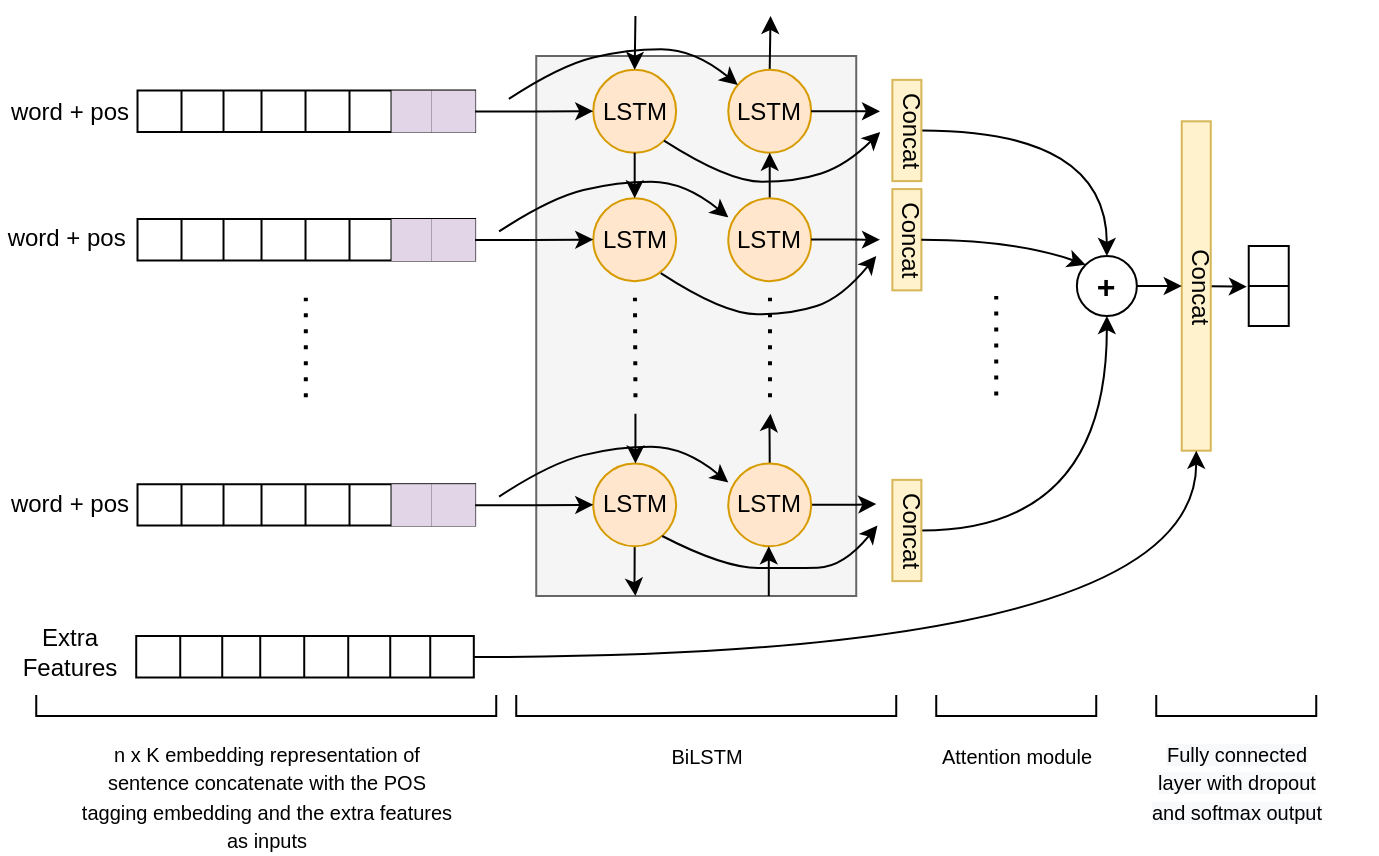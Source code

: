 <mxfile version="14.8.1"><diagram id="ooHYl7lOtaSpUmBgR6f1" name="Page-1"><mxGraphModel dx="2015" dy="622" grid="1" gridSize="10" guides="1" tooltips="1" connect="1" arrows="1" fold="1" page="1" pageScale="1" pageWidth="827" pageHeight="1169" math="0" shadow="0"><root><mxCell id="0"/><mxCell id="1" parent="0"/><mxCell id="yKYRY5D1yGS1s7XzMqjR-106" value="" style="rounded=0;whiteSpace=wrap;html=1;fillColor=#f5f5f5;strokeColor=#666666;fontColor=#333333;" parent="1" vertex="1"><mxGeometry x="-531.88" y="40" width="160" height="270" as="geometry"/></mxCell><mxCell id="yKYRY5D1yGS1s7XzMqjR-108" value="" style="group" parent="1" vertex="1" connectable="0"><mxGeometry x="-781.88" y="20" width="670" height="385" as="geometry"/></mxCell><mxCell id="yKYRY5D1yGS1s7XzMqjR-109" value="LSTM" style="ellipse;whiteSpace=wrap;html=1;aspect=fixed;fillColor=#ffe6cc;strokeColor=#d79b00;" parent="yKYRY5D1yGS1s7XzMqjR-108" vertex="1"><mxGeometry x="278.505" y="26.929" width="41.429" height="41.429" as="geometry"/></mxCell><mxCell id="yKYRY5D1yGS1s7XzMqjR-110" value="word&amp;nbsp;+ pos" style="text;html=1;strokeColor=none;fillColor=none;align=center;verticalAlign=middle;whiteSpace=wrap;rounded=0;" parent="yKYRY5D1yGS1s7XzMqjR-108" vertex="1"><mxGeometry x="-18.12" y="39.36" width="70" height="16.57" as="geometry"/></mxCell><mxCell id="yKYRY5D1yGS1s7XzMqjR-111" value="" style="shape=table;startSize=0;container=1;collapsible=0;childLayout=tableLayout;" parent="yKYRY5D1yGS1s7XzMqjR-108" vertex="1"><mxGeometry x="50.637" y="37.286" width="168.791" height="20.714" as="geometry"/></mxCell><mxCell id="yKYRY5D1yGS1s7XzMqjR-112" value="" style="shape=partialRectangle;collapsible=0;dropTarget=0;pointerEvents=0;fillColor=none;top=0;left=0;bottom=0;right=0;points=[[0,0.5],[1,0.5]];portConstraint=eastwest;" parent="yKYRY5D1yGS1s7XzMqjR-111" vertex="1"><mxGeometry width="168.791" height="21" as="geometry"/></mxCell><mxCell id="yKYRY5D1yGS1s7XzMqjR-113" value="" style="shape=partialRectangle;html=1;whiteSpace=wrap;connectable=0;overflow=hidden;fillColor=none;top=0;left=0;bottom=0;right=0;" parent="yKYRY5D1yGS1s7XzMqjR-112" vertex="1"><mxGeometry width="22" height="21" as="geometry"/></mxCell><mxCell id="yKYRY5D1yGS1s7XzMqjR-114" value="" style="shape=partialRectangle;html=1;whiteSpace=wrap;connectable=0;overflow=hidden;fillColor=none;top=0;left=0;bottom=0;right=0;" parent="yKYRY5D1yGS1s7XzMqjR-112" vertex="1"><mxGeometry x="22" width="21" height="21" as="geometry"/></mxCell><mxCell id="yKYRY5D1yGS1s7XzMqjR-115" value="" style="shape=partialRectangle;html=1;whiteSpace=wrap;connectable=0;overflow=hidden;fillColor=none;top=0;left=0;bottom=0;right=0;" parent="yKYRY5D1yGS1s7XzMqjR-112" vertex="1"><mxGeometry x="43" width="19" height="21" as="geometry"/></mxCell><mxCell id="yKYRY5D1yGS1s7XzMqjR-116" value="" style="shape=partialRectangle;html=1;whiteSpace=wrap;connectable=0;overflow=hidden;fillColor=none;top=0;left=0;bottom=0;right=0;" parent="yKYRY5D1yGS1s7XzMqjR-112" vertex="1"><mxGeometry x="62" width="22" height="21" as="geometry"/></mxCell><mxCell id="yKYRY5D1yGS1s7XzMqjR-117" value="" style="shape=partialRectangle;html=1;whiteSpace=wrap;connectable=0;overflow=hidden;fillColor=none;top=0;left=0;bottom=0;right=0;" parent="yKYRY5D1yGS1s7XzMqjR-112" vertex="1"><mxGeometry x="84" width="22" height="21" as="geometry"/></mxCell><mxCell id="yKYRY5D1yGS1s7XzMqjR-118" value="" style="shape=partialRectangle;html=1;whiteSpace=wrap;connectable=0;overflow=hidden;fillColor=none;top=0;left=0;bottom=0;right=0;" parent="yKYRY5D1yGS1s7XzMqjR-112" vertex="1"><mxGeometry x="106" width="21" height="21" as="geometry"/></mxCell><mxCell id="yKYRY5D1yGS1s7XzMqjR-119" value="" style="shape=partialRectangle;html=1;whiteSpace=wrap;connectable=0;overflow=hidden;fillColor=#e1d5e7;top=0;left=0;bottom=0;right=0;strokeColor=#9673a6;" parent="yKYRY5D1yGS1s7XzMqjR-112" vertex="1"><mxGeometry x="127" width="20" height="21" as="geometry"/></mxCell><mxCell id="yKYRY5D1yGS1s7XzMqjR-120" value="" style="shape=partialRectangle;html=1;whiteSpace=wrap;connectable=0;overflow=hidden;fillColor=#e1d5e7;top=0;left=0;bottom=0;right=0;strokeColor=#9673a6;" parent="yKYRY5D1yGS1s7XzMqjR-112" vertex="1"><mxGeometry x="147" width="22" height="21" as="geometry"/></mxCell><mxCell id="yKYRY5D1yGS1s7XzMqjR-121" style="edgeStyle=orthogonalEdgeStyle;rounded=0;orthogonalLoop=1;jettySize=auto;html=1;exitX=1;exitY=0.5;exitDx=0;exitDy=0;" parent="yKYRY5D1yGS1s7XzMqjR-108" source="yKYRY5D1yGS1s7XzMqjR-112" target="yKYRY5D1yGS1s7XzMqjR-109" edge="1"><mxGeometry relative="1" as="geometry"/></mxCell><mxCell id="yKYRY5D1yGS1s7XzMqjR-122" value="LSTM" style="ellipse;whiteSpace=wrap;html=1;aspect=fixed;fillColor=#ffe6cc;strokeColor=#d79b00;" parent="yKYRY5D1yGS1s7XzMqjR-108" vertex="1"><mxGeometry x="278.505" y="91.143" width="41.429" height="41.429" as="geometry"/></mxCell><mxCell id="yKYRY5D1yGS1s7XzMqjR-123" style="edgeStyle=orthogonalEdgeStyle;rounded=0;orthogonalLoop=1;jettySize=auto;html=1;exitX=0.5;exitY=1;exitDx=0;exitDy=0;entryX=0.5;entryY=0;entryDx=0;entryDy=0;" parent="yKYRY5D1yGS1s7XzMqjR-108" source="yKYRY5D1yGS1s7XzMqjR-109" target="yKYRY5D1yGS1s7XzMqjR-122" edge="1"><mxGeometry relative="1" as="geometry"/></mxCell><mxCell id="yKYRY5D1yGS1s7XzMqjR-124" value="" style="shape=table;startSize=0;container=1;collapsible=0;childLayout=tableLayout;" parent="yKYRY5D1yGS1s7XzMqjR-108" vertex="1"><mxGeometry x="50.637" y="101.5" width="168.791" height="20.714" as="geometry"/></mxCell><mxCell id="yKYRY5D1yGS1s7XzMqjR-125" value="" style="shape=partialRectangle;collapsible=0;dropTarget=0;pointerEvents=0;fillColor=none;top=0;left=0;bottom=0;right=0;points=[[0,0.5],[1,0.5]];portConstraint=eastwest;" parent="yKYRY5D1yGS1s7XzMqjR-124" vertex="1"><mxGeometry width="168.791" height="21" as="geometry"/></mxCell><mxCell id="yKYRY5D1yGS1s7XzMqjR-126" value="" style="shape=partialRectangle;html=1;whiteSpace=wrap;connectable=0;overflow=hidden;fillColor=none;top=0;left=0;bottom=0;right=0;" parent="yKYRY5D1yGS1s7XzMqjR-125" vertex="1"><mxGeometry width="22" height="21" as="geometry"/></mxCell><mxCell id="yKYRY5D1yGS1s7XzMqjR-127" value="" style="shape=partialRectangle;html=1;whiteSpace=wrap;connectable=0;overflow=hidden;fillColor=none;top=0;left=0;bottom=0;right=0;" parent="yKYRY5D1yGS1s7XzMqjR-125" vertex="1"><mxGeometry x="22" width="21" height="21" as="geometry"/></mxCell><mxCell id="yKYRY5D1yGS1s7XzMqjR-128" value="" style="shape=partialRectangle;html=1;whiteSpace=wrap;connectable=0;overflow=hidden;fillColor=none;top=0;left=0;bottom=0;right=0;" parent="yKYRY5D1yGS1s7XzMqjR-125" vertex="1"><mxGeometry x="43" width="19" height="21" as="geometry"/></mxCell><mxCell id="yKYRY5D1yGS1s7XzMqjR-129" value="" style="shape=partialRectangle;html=1;whiteSpace=wrap;connectable=0;overflow=hidden;fillColor=none;top=0;left=0;bottom=0;right=0;" parent="yKYRY5D1yGS1s7XzMqjR-125" vertex="1"><mxGeometry x="62" width="22" height="21" as="geometry"/></mxCell><mxCell id="yKYRY5D1yGS1s7XzMqjR-130" value="" style="shape=partialRectangle;html=1;whiteSpace=wrap;connectable=0;overflow=hidden;fillColor=none;top=0;left=0;bottom=0;right=0;" parent="yKYRY5D1yGS1s7XzMqjR-125" vertex="1"><mxGeometry x="84" width="22" height="21" as="geometry"/></mxCell><mxCell id="yKYRY5D1yGS1s7XzMqjR-131" value="" style="shape=partialRectangle;html=1;whiteSpace=wrap;connectable=0;overflow=hidden;fillColor=none;top=0;left=0;bottom=0;right=0;" parent="yKYRY5D1yGS1s7XzMqjR-125" vertex="1"><mxGeometry x="106" width="21" height="21" as="geometry"/></mxCell><mxCell id="yKYRY5D1yGS1s7XzMqjR-132" value="" style="shape=partialRectangle;html=1;whiteSpace=wrap;connectable=0;overflow=hidden;fillColor=#e1d5e7;top=0;left=0;bottom=0;right=0;" parent="yKYRY5D1yGS1s7XzMqjR-125" vertex="1"><mxGeometry x="127" width="20" height="21" as="geometry"/></mxCell><mxCell id="yKYRY5D1yGS1s7XzMqjR-133" value="" style="shape=partialRectangle;html=1;whiteSpace=wrap;connectable=0;overflow=hidden;fillColor=#e1d5e7;top=0;left=0;bottom=0;right=0;" parent="yKYRY5D1yGS1s7XzMqjR-125" vertex="1"><mxGeometry x="147" width="22" height="21" as="geometry"/></mxCell><mxCell id="yKYRY5D1yGS1s7XzMqjR-134" style="edgeStyle=orthogonalEdgeStyle;rounded=0;orthogonalLoop=1;jettySize=auto;html=1;exitX=1;exitY=0.5;exitDx=0;exitDy=0;" parent="yKYRY5D1yGS1s7XzMqjR-108" source="yKYRY5D1yGS1s7XzMqjR-125" target="yKYRY5D1yGS1s7XzMqjR-122" edge="1"><mxGeometry relative="1" as="geometry"/></mxCell><mxCell id="yKYRY5D1yGS1s7XzMqjR-135" style="edgeStyle=orthogonalEdgeStyle;curved=1;orthogonalLoop=1;jettySize=auto;html=1;exitX=0.5;exitY=0;exitDx=0;exitDy=0;" parent="yKYRY5D1yGS1s7XzMqjR-108" source="yKYRY5D1yGS1s7XzMqjR-136" edge="1"><mxGeometry relative="1" as="geometry"><mxPoint x="367.15" as="targetPoint"/></mxGeometry></mxCell><mxCell id="yKYRY5D1yGS1s7XzMqjR-136" value="LSTM" style="ellipse;whiteSpace=wrap;html=1;aspect=fixed;fillColor=#ffe6cc;strokeColor=#d79b00;" parent="yKYRY5D1yGS1s7XzMqjR-108" vertex="1"><mxGeometry x="346.022" y="26.929" width="41.429" height="41.429" as="geometry"/></mxCell><mxCell id="yKYRY5D1yGS1s7XzMqjR-137" style="edgeStyle=orthogonalEdgeStyle;curved=1;orthogonalLoop=1;jettySize=auto;html=1;exitX=0.5;exitY=0;exitDx=0;exitDy=0;entryX=0.5;entryY=1;entryDx=0;entryDy=0;" parent="yKYRY5D1yGS1s7XzMqjR-108" source="yKYRY5D1yGS1s7XzMqjR-138" target="yKYRY5D1yGS1s7XzMqjR-136" edge="1"><mxGeometry relative="1" as="geometry"/></mxCell><mxCell id="yKYRY5D1yGS1s7XzMqjR-138" value="LSTM" style="ellipse;whiteSpace=wrap;html=1;aspect=fixed;fillColor=#ffe6cc;strokeColor=#d79b00;" parent="yKYRY5D1yGS1s7XzMqjR-108" vertex="1"><mxGeometry x="346.022" y="91.143" width="41.429" height="41.429" as="geometry"/></mxCell><mxCell id="yKYRY5D1yGS1s7XzMqjR-139" value="" style="endArrow=classic;html=1;curved=1;" parent="yKYRY5D1yGS1s7XzMqjR-108" target="yKYRY5D1yGS1s7XzMqjR-136" edge="1"><mxGeometry width="50" height="50" relative="1" as="geometry"><mxPoint x="236.308" y="41.429" as="sourcePoint"/><mxPoint x="270.066" as="targetPoint"/><Array as="points"><mxPoint x="261.626" y="24.857"/><mxPoint x="295.385" y="16.571"/><mxPoint x="329.143" y="16.571"/></Array></mxGeometry></mxCell><mxCell id="yKYRY5D1yGS1s7XzMqjR-140" value="" style="endArrow=classic;html=1;exitX=1;exitY=1;exitDx=0;exitDy=0;curved=1;" parent="yKYRY5D1yGS1s7XzMqjR-108" source="yKYRY5D1yGS1s7XzMqjR-109" edge="1"><mxGeometry width="50" height="50" relative="1" as="geometry"><mxPoint x="464.176" y="132.571" as="sourcePoint"/><mxPoint x="421.978" y="58.0" as="targetPoint"/><Array as="points"><mxPoint x="346.022" y="82.857"/><mxPoint x="379.78" y="82.857"/><mxPoint x="405.099" y="74.571"/></Array></mxGeometry></mxCell><mxCell id="yKYRY5D1yGS1s7XzMqjR-141" value="word + pos&amp;nbsp;" style="text;html=1;strokeColor=none;fillColor=none;align=center;verticalAlign=middle;whiteSpace=wrap;rounded=0;" parent="yKYRY5D1yGS1s7XzMqjR-108" vertex="1"><mxGeometry x="-18.12" y="102.54" width="70" height="16.57" as="geometry"/></mxCell><mxCell id="yKYRY5D1yGS1s7XzMqjR-142" value="" style="endArrow=classic;html=1;entryX=0.5;entryY=0;entryDx=0;entryDy=0;" parent="yKYRY5D1yGS1s7XzMqjR-108" target="yKYRY5D1yGS1s7XzMqjR-109" edge="1"><mxGeometry width="50" height="50" relative="1" as="geometry"><mxPoint x="299.604" as="sourcePoint"/><mxPoint x="506.374" y="91.143" as="targetPoint"/></mxGeometry></mxCell><mxCell id="yKYRY5D1yGS1s7XzMqjR-143" value="" style="endArrow=none;dashed=1;html=1;dashPattern=1 3;strokeWidth=2;" parent="yKYRY5D1yGS1s7XzMqjR-108" edge="1"><mxGeometry width="50" height="50" relative="1" as="geometry"><mxPoint x="134.788" y="190.571" as="sourcePoint"/><mxPoint x="134.788" y="140.857" as="targetPoint"/></mxGeometry></mxCell><mxCell id="yKYRY5D1yGS1s7XzMqjR-144" value="" style="endArrow=none;dashed=1;html=1;dashPattern=1 3;strokeWidth=2;" parent="yKYRY5D1yGS1s7XzMqjR-108" edge="1"><mxGeometry width="50" height="50" relative="1" as="geometry"><mxPoint x="299.604" y="190.571" as="sourcePoint"/><mxPoint x="299.36" y="140.857" as="targetPoint"/></mxGeometry></mxCell><mxCell id="yKYRY5D1yGS1s7XzMqjR-145" value="" style="endArrow=none;dashed=1;html=1;dashPattern=1 3;strokeWidth=2;" parent="yKYRY5D1yGS1s7XzMqjR-108" edge="1"><mxGeometry width="50" height="50" relative="1" as="geometry"><mxPoint x="366.876" y="190.571" as="sourcePoint"/><mxPoint x="366.876" y="140.857" as="targetPoint"/></mxGeometry></mxCell><mxCell id="yKYRY5D1yGS1s7XzMqjR-146" value="" style="endArrow=classic;html=1;exitX=1;exitY=1;exitDx=0;exitDy=0;curved=1;" parent="yKYRY5D1yGS1s7XzMqjR-108" edge="1"><mxGeometry width="50" height="50" relative="1" as="geometry"><mxPoint x="312.262" y="128.576" as="sourcePoint"/><mxPoint x="420" y="120" as="targetPoint"/><Array as="points"><mxPoint x="343.76" y="149.143"/><mxPoint x="377.518" y="149.143"/><mxPoint x="402.837" y="140.857"/></Array></mxGeometry></mxCell><mxCell id="yKYRY5D1yGS1s7XzMqjR-147" value="" style="endArrow=classic;html=1;curved=1;" parent="yKYRY5D1yGS1s7XzMqjR-108" edge="1"><mxGeometry width="50" height="50" relative="1" as="geometry"><mxPoint x="231.421" y="107.714" as="sourcePoint"/><mxPoint x="346.026" y="100.668" as="targetPoint"/><Array as="points"><mxPoint x="256.74" y="91.143"/><mxPoint x="290.498" y="82.857"/><mxPoint x="324.256" y="82.857"/></Array></mxGeometry></mxCell><mxCell id="yKYRY5D1yGS1s7XzMqjR-148" style="edgeStyle=orthogonalEdgeStyle;curved=1;orthogonalLoop=1;jettySize=auto;html=1;" parent="yKYRY5D1yGS1s7XzMqjR-108" source="yKYRY5D1yGS1s7XzMqjR-149" edge="1"><mxGeometry relative="1" as="geometry"><mxPoint x="299.604" y="290" as="targetPoint"/></mxGeometry></mxCell><mxCell id="yKYRY5D1yGS1s7XzMqjR-149" value="LSTM" style="ellipse;whiteSpace=wrap;html=1;aspect=fixed;fillColor=#ffe6cc;strokeColor=#d79b00;" parent="yKYRY5D1yGS1s7XzMqjR-108" vertex="1"><mxGeometry x="278.505" y="223.714" width="41.429" height="41.429" as="geometry"/></mxCell><mxCell id="yKYRY5D1yGS1s7XzMqjR-150" value="" style="shape=table;startSize=0;container=1;collapsible=0;childLayout=tableLayout;" parent="yKYRY5D1yGS1s7XzMqjR-108" vertex="1"><mxGeometry x="50.637" y="234.071" width="168.791" height="20.714" as="geometry"/></mxCell><mxCell id="yKYRY5D1yGS1s7XzMqjR-151" value="" style="shape=partialRectangle;collapsible=0;dropTarget=0;pointerEvents=0;fillColor=none;top=0;left=0;bottom=0;right=0;points=[[0,0.5],[1,0.5]];portConstraint=eastwest;" parent="yKYRY5D1yGS1s7XzMqjR-150" vertex="1"><mxGeometry width="168.791" height="21" as="geometry"/></mxCell><mxCell id="yKYRY5D1yGS1s7XzMqjR-152" value="" style="shape=partialRectangle;html=1;whiteSpace=wrap;connectable=0;overflow=hidden;fillColor=none;top=0;left=0;bottom=0;right=0;" parent="yKYRY5D1yGS1s7XzMqjR-151" vertex="1"><mxGeometry width="22" height="21" as="geometry"/></mxCell><mxCell id="yKYRY5D1yGS1s7XzMqjR-153" value="" style="shape=partialRectangle;html=1;whiteSpace=wrap;connectable=0;overflow=hidden;fillColor=none;top=0;left=0;bottom=0;right=0;" parent="yKYRY5D1yGS1s7XzMqjR-151" vertex="1"><mxGeometry x="22" width="21" height="21" as="geometry"/></mxCell><mxCell id="yKYRY5D1yGS1s7XzMqjR-154" value="" style="shape=partialRectangle;html=1;whiteSpace=wrap;connectable=0;overflow=hidden;fillColor=none;top=0;left=0;bottom=0;right=0;" parent="yKYRY5D1yGS1s7XzMqjR-151" vertex="1"><mxGeometry x="43" width="19" height="21" as="geometry"/></mxCell><mxCell id="yKYRY5D1yGS1s7XzMqjR-155" value="" style="shape=partialRectangle;html=1;whiteSpace=wrap;connectable=0;overflow=hidden;fillColor=none;top=0;left=0;bottom=0;right=0;" parent="yKYRY5D1yGS1s7XzMqjR-151" vertex="1"><mxGeometry x="62" width="22" height="21" as="geometry"/></mxCell><mxCell id="yKYRY5D1yGS1s7XzMqjR-156" value="" style="shape=partialRectangle;html=1;whiteSpace=wrap;connectable=0;overflow=hidden;fillColor=none;top=0;left=0;bottom=0;right=0;" parent="yKYRY5D1yGS1s7XzMqjR-151" vertex="1"><mxGeometry x="84" width="22" height="21" as="geometry"/></mxCell><mxCell id="yKYRY5D1yGS1s7XzMqjR-157" value="" style="shape=partialRectangle;html=1;whiteSpace=wrap;connectable=0;overflow=hidden;fillColor=none;top=0;left=0;bottom=0;right=0;" parent="yKYRY5D1yGS1s7XzMqjR-151" vertex="1"><mxGeometry x="106" width="21" height="21" as="geometry"/></mxCell><mxCell id="yKYRY5D1yGS1s7XzMqjR-158" value="" style="shape=partialRectangle;html=1;whiteSpace=wrap;connectable=0;overflow=hidden;fillColor=#e1d5e7;top=0;left=0;bottom=0;right=0;strokeColor=#9673a6;" parent="yKYRY5D1yGS1s7XzMqjR-151" vertex="1"><mxGeometry x="127" width="20" height="21" as="geometry"/></mxCell><mxCell id="yKYRY5D1yGS1s7XzMqjR-159" value="" style="shape=partialRectangle;html=1;whiteSpace=wrap;connectable=0;overflow=hidden;fillColor=#e1d5e7;top=0;left=0;bottom=0;right=0;strokeColor=#9673a6;" parent="yKYRY5D1yGS1s7XzMqjR-151" vertex="1"><mxGeometry x="147" width="22" height="21" as="geometry"/></mxCell><mxCell id="yKYRY5D1yGS1s7XzMqjR-160" style="edgeStyle=orthogonalEdgeStyle;rounded=0;orthogonalLoop=1;jettySize=auto;html=1;exitX=1;exitY=0.5;exitDx=0;exitDy=0;" parent="yKYRY5D1yGS1s7XzMqjR-108" source="yKYRY5D1yGS1s7XzMqjR-151" target="yKYRY5D1yGS1s7XzMqjR-149" edge="1"><mxGeometry relative="1" as="geometry"/></mxCell><mxCell id="yKYRY5D1yGS1s7XzMqjR-161" style="edgeStyle=orthogonalEdgeStyle;curved=1;orthogonalLoop=1;jettySize=auto;html=1;" parent="yKYRY5D1yGS1s7XzMqjR-108" source="yKYRY5D1yGS1s7XzMqjR-163" edge="1"><mxGeometry relative="1" as="geometry"><mxPoint x="420" y="244" as="targetPoint"/></mxGeometry></mxCell><mxCell id="yKYRY5D1yGS1s7XzMqjR-162" style="edgeStyle=orthogonalEdgeStyle;curved=1;orthogonalLoop=1;jettySize=auto;html=1;" parent="yKYRY5D1yGS1s7XzMqjR-108" source="yKYRY5D1yGS1s7XzMqjR-163" edge="1"><mxGeometry relative="1" as="geometry"><mxPoint x="367.121" y="198.857" as="targetPoint"/></mxGeometry></mxCell><mxCell id="yKYRY5D1yGS1s7XzMqjR-163" value="LSTM" style="ellipse;whiteSpace=wrap;html=1;aspect=fixed;fillColor=#ffe6cc;strokeColor=#d79b00;" parent="yKYRY5D1yGS1s7XzMqjR-108" vertex="1"><mxGeometry x="346.022" y="223.714" width="41.429" height="41.429" as="geometry"/></mxCell><mxCell id="yKYRY5D1yGS1s7XzMqjR-164" value="word + pos" style="text;html=1;strokeColor=none;fillColor=none;align=center;verticalAlign=middle;whiteSpace=wrap;rounded=0;" parent="yKYRY5D1yGS1s7XzMqjR-108" vertex="1"><mxGeometry x="-18.12" y="236.14" width="70" height="16.57" as="geometry"/></mxCell><mxCell id="yKYRY5D1yGS1s7XzMqjR-165" value="" style="endArrow=classic;html=1;curved=1;" parent="yKYRY5D1yGS1s7XzMqjR-108" edge="1"><mxGeometry width="50" height="50" relative="1" as="geometry"><mxPoint x="231.421" y="240.286" as="sourcePoint"/><mxPoint x="346.026" y="233.239" as="targetPoint"/><Array as="points"><mxPoint x="256.74" y="223.714"/><mxPoint x="290.498" y="215.429"/><mxPoint x="324.256" y="215.429"/></Array></mxGeometry></mxCell><mxCell id="yKYRY5D1yGS1s7XzMqjR-166" value="" style="endArrow=classic;html=1;" parent="yKYRY5D1yGS1s7XzMqjR-108" edge="1"><mxGeometry width="50" height="50" relative="1" as="geometry"><mxPoint x="366.277" y="290" as="sourcePoint"/><mxPoint x="366.277" y="265.143" as="targetPoint"/></mxGeometry></mxCell><mxCell id="yKYRY5D1yGS1s7XzMqjR-167" style="edgeStyle=orthogonalEdgeStyle;rounded=0;orthogonalLoop=1;jettySize=auto;html=1;entryX=0.5;entryY=0;entryDx=0;entryDy=0;" parent="yKYRY5D1yGS1s7XzMqjR-108" edge="1"><mxGeometry relative="1" as="geometry"><mxPoint x="299.604" y="198.857" as="sourcePoint"/><mxPoint x="299.537" y="223.714" as="targetPoint"/><Array as="points"><mxPoint x="299.621" y="223.714"/><mxPoint x="299.621" y="223.714"/></Array></mxGeometry></mxCell><mxCell id="yKYRY5D1yGS1s7XzMqjR-168" value="Concat" style="rounded=0;whiteSpace=wrap;html=1;rotation=90;verticalAlign=bottom;fillColor=#fff2cc;strokeColor=#d6b656;" parent="yKYRY5D1yGS1s7XzMqjR-108" vertex="1"><mxGeometry x="410" y="104.61" width="50.63" height="14.5" as="geometry"/></mxCell><mxCell id="yKYRY5D1yGS1s7XzMqjR-169" value="" style="endArrow=classic;html=1;exitX=0.832;exitY=0.876;exitDx=0;exitDy=0;curved=1;exitPerimeter=0;" parent="yKYRY5D1yGS1s7XzMqjR-108" source="yKYRY5D1yGS1s7XzMqjR-149" edge="1"><mxGeometry width="50" height="50" relative="1" as="geometry"><mxPoint x="312.872" y="263.366" as="sourcePoint"/><mxPoint x="420.61" y="254.79" as="targetPoint"/><Array as="points"><mxPoint x="344" y="276"/><mxPoint x="378" y="276"/><mxPoint x="403.447" y="275.647"/></Array></mxGeometry></mxCell><mxCell id="yKYRY5D1yGS1s7XzMqjR-170" value="" style="endArrow=none;dashed=1;html=1;dashPattern=1 3;strokeWidth=2;" parent="yKYRY5D1yGS1s7XzMqjR-108" edge="1"><mxGeometry width="50" height="50" relative="1" as="geometry"><mxPoint x="479.996" y="189.711" as="sourcePoint"/><mxPoint x="479.996" y="139.997" as="targetPoint"/></mxGeometry></mxCell><mxCell id="yKYRY5D1yGS1s7XzMqjR-171" value="" style="shape=image;verticalLabelPosition=bottom;labelBackgroundColor=#ffffff;verticalAlign=top;aspect=fixed;imageAspect=0;image=http://latex2png.com/pngs/340d7309304216a47302734d234b5c12.png;" parent="yKYRY5D1yGS1s7XzMqjR-108" vertex="1"><mxGeometry x="483.5" y="46.7" width="13" height="9.23" as="geometry"/></mxCell><mxCell id="yKYRY5D1yGS1s7XzMqjR-172" value="" style="shape=image;verticalLabelPosition=bottom;labelBackgroundColor=#ffffff;verticalAlign=top;aspect=fixed;imageAspect=0;image=http://latex2png.com/pngs/a5b7c230762bac5a744c94be85c7fbfd.png;" parent="yKYRY5D1yGS1s7XzMqjR-108" vertex="1"><mxGeometry x="483.5" y="101.5" width="13" height="8.98" as="geometry"/></mxCell><mxCell id="yKYRY5D1yGS1s7XzMqjR-173" style="edgeStyle=none;curved=1;orthogonalLoop=1;jettySize=auto;html=1;entryX=-0.046;entryY=0.018;entryDx=0;entryDy=0;entryPerimeter=0;" parent="yKYRY5D1yGS1s7XzMqjR-108" source="yKYRY5D1yGS1s7XzMqjR-174" target="yKYRY5D1yGS1s7XzMqjR-198" edge="1"><mxGeometry relative="1" as="geometry"/></mxCell><mxCell id="yKYRY5D1yGS1s7XzMqjR-174" value="Concat" style="rounded=0;whiteSpace=wrap;html=1;rotation=90;verticalAlign=bottom;fillColor=#fff2cc;strokeColor=#d6b656;" parent="yKYRY5D1yGS1s7XzMqjR-108" vertex="1"><mxGeometry x="497.66" y="127.75" width="164.69" height="14.5" as="geometry"/></mxCell><mxCell id="yKYRY5D1yGS1s7XzMqjR-175" value="" style="shape=table;startSize=0;container=1;collapsible=0;childLayout=tableLayout;" parent="yKYRY5D1yGS1s7XzMqjR-108" vertex="1"><mxGeometry x="49.997" y="310.001" width="168.791" height="20.714" as="geometry"/></mxCell><mxCell id="yKYRY5D1yGS1s7XzMqjR-176" value="" style="shape=partialRectangle;collapsible=0;dropTarget=0;pointerEvents=0;fillColor=none;top=0;left=0;bottom=0;right=0;points=[[0,0.5],[1,0.5]];portConstraint=eastwest;" parent="yKYRY5D1yGS1s7XzMqjR-175" vertex="1"><mxGeometry width="168.791" height="21" as="geometry"/></mxCell><mxCell id="yKYRY5D1yGS1s7XzMqjR-177" value="" style="shape=partialRectangle;html=1;whiteSpace=wrap;connectable=0;overflow=hidden;fillColor=none;top=0;left=0;bottom=0;right=0;" parent="yKYRY5D1yGS1s7XzMqjR-176" vertex="1"><mxGeometry width="22" height="21" as="geometry"/></mxCell><mxCell id="yKYRY5D1yGS1s7XzMqjR-178" value="" style="shape=partialRectangle;html=1;whiteSpace=wrap;connectable=0;overflow=hidden;fillColor=none;top=0;left=0;bottom=0;right=0;" parent="yKYRY5D1yGS1s7XzMqjR-176" vertex="1"><mxGeometry x="22" width="21" height="21" as="geometry"/></mxCell><mxCell id="yKYRY5D1yGS1s7XzMqjR-179" value="" style="shape=partialRectangle;html=1;whiteSpace=wrap;connectable=0;overflow=hidden;fillColor=none;top=0;left=0;bottom=0;right=0;" parent="yKYRY5D1yGS1s7XzMqjR-176" vertex="1"><mxGeometry x="43" width="19" height="21" as="geometry"/></mxCell><mxCell id="yKYRY5D1yGS1s7XzMqjR-180" value="" style="shape=partialRectangle;html=1;whiteSpace=wrap;connectable=0;overflow=hidden;fillColor=none;top=0;left=0;bottom=0;right=0;" parent="yKYRY5D1yGS1s7XzMqjR-176" vertex="1"><mxGeometry x="62" width="22" height="21" as="geometry"/></mxCell><mxCell id="yKYRY5D1yGS1s7XzMqjR-181" value="" style="shape=partialRectangle;html=1;whiteSpace=wrap;connectable=0;overflow=hidden;fillColor=none;top=0;left=0;bottom=0;right=0;" parent="yKYRY5D1yGS1s7XzMqjR-176" vertex="1"><mxGeometry x="84" width="22" height="21" as="geometry"/></mxCell><mxCell id="yKYRY5D1yGS1s7XzMqjR-182" value="" style="shape=partialRectangle;html=1;whiteSpace=wrap;connectable=0;overflow=hidden;fillColor=none;top=0;left=0;bottom=0;right=0;" parent="yKYRY5D1yGS1s7XzMqjR-176" vertex="1"><mxGeometry x="106" width="21" height="21" as="geometry"/></mxCell><mxCell id="yKYRY5D1yGS1s7XzMqjR-183" value="" style="shape=partialRectangle;html=1;whiteSpace=wrap;connectable=0;overflow=hidden;top=0;left=0;bottom=0;right=0;strokeColor=#9673a6;fillColor=none;" parent="yKYRY5D1yGS1s7XzMqjR-176" vertex="1"><mxGeometry x="127" width="20" height="21" as="geometry"/></mxCell><mxCell id="yKYRY5D1yGS1s7XzMqjR-184" value="" style="shape=partialRectangle;html=1;whiteSpace=wrap;connectable=0;overflow=hidden;top=0;left=0;bottom=0;right=0;strokeColor=#9673a6;fillColor=none;" parent="yKYRY5D1yGS1s7XzMqjR-176" vertex="1"><mxGeometry x="147" width="22" height="21" as="geometry"/></mxCell><mxCell id="yKYRY5D1yGS1s7XzMqjR-185" value="Extra Features&lt;br&gt;" style="text;html=1;strokeColor=none;fillColor=none;align=center;verticalAlign=middle;whiteSpace=wrap;rounded=0;" parent="yKYRY5D1yGS1s7XzMqjR-108" vertex="1"><mxGeometry y="310.003" width="33.758" height="16.571" as="geometry"/></mxCell><mxCell id="yKYRY5D1yGS1s7XzMqjR-186" value="" style="shape=partialRectangle;whiteSpace=wrap;html=1;bottom=1;right=1;left=1;top=0;fillColor=none;routingCenterX=-0.5;strokeWidth=1;verticalAlign=bottom;" parent="yKYRY5D1yGS1s7XzMqjR-108" vertex="1"><mxGeometry y="340" width="230" height="10" as="geometry"/></mxCell><mxCell id="yKYRY5D1yGS1s7XzMqjR-187" value="&lt;span style=&quot;font-size: 10px&quot;&gt;n x K embedding representation of sentence concatenate with the POS tagging embedding and the extra features as inputs&lt;/span&gt;" style="text;html=1;strokeColor=none;fillColor=none;align=center;verticalAlign=middle;whiteSpace=wrap;rounded=0;" parent="yKYRY5D1yGS1s7XzMqjR-108" vertex="1"><mxGeometry x="17.5" y="380" width="195" height="20" as="geometry"/></mxCell><mxCell id="yKYRY5D1yGS1s7XzMqjR-188" value="" style="shape=partialRectangle;whiteSpace=wrap;html=1;bottom=1;right=1;left=1;top=0;fillColor=none;routingCenterX=-0.5;strokeWidth=1;verticalAlign=bottom;" parent="yKYRY5D1yGS1s7XzMqjR-108" vertex="1"><mxGeometry x="240" y="340" width="190" height="10" as="geometry"/></mxCell><mxCell id="yKYRY5D1yGS1s7XzMqjR-189" value="&lt;font size=&quot;1&quot;&gt;BiLSTM&lt;br&gt;&lt;/font&gt;" style="text;html=1;strokeColor=none;fillColor=none;align=center;verticalAlign=middle;whiteSpace=wrap;rounded=0;" parent="yKYRY5D1yGS1s7XzMqjR-108" vertex="1"><mxGeometry x="237.5" y="360" width="195" height="20" as="geometry"/></mxCell><mxCell id="yKYRY5D1yGS1s7XzMqjR-190" value="&lt;font size=&quot;1&quot;&gt;Attention module&lt;br&gt;&lt;/font&gt;" style="text;html=1;strokeColor=none;fillColor=none;align=center;verticalAlign=middle;whiteSpace=wrap;rounded=0;" parent="yKYRY5D1yGS1s7XzMqjR-108" vertex="1"><mxGeometry x="392.5" y="360" width="195" height="20" as="geometry"/></mxCell><mxCell id="yKYRY5D1yGS1s7XzMqjR-191" value="" style="shape=partialRectangle;whiteSpace=wrap;html=1;bottom=1;right=1;left=1;top=0;fillColor=none;routingCenterX=-0.5;strokeWidth=1;verticalAlign=bottom;" parent="yKYRY5D1yGS1s7XzMqjR-108" vertex="1"><mxGeometry x="450" y="340" width="80" height="10" as="geometry"/></mxCell><mxCell id="yKYRY5D1yGS1s7XzMqjR-192" value="&lt;span style=&quot;color: rgb(0 , 0 , 0) ; font-family: &amp;#34;helvetica&amp;#34; ; font-size: 10px ; font-style: normal ; font-weight: normal ; letter-spacing: normal ; text-indent: 0px ; text-transform: none ; word-spacing: 0px ; background-color: rgb(248 , 249 , 250) ; text-decoration: none ; display: inline ; float: none&quot;&gt;Fully connected layer with dropout and softmax output&lt;/span&gt;" style="text;whiteSpace=wrap;html=1;align=center;" parent="yKYRY5D1yGS1s7XzMqjR-108" vertex="1"><mxGeometry x="553.75" y="355" width="92.5" height="30" as="geometry"/></mxCell><mxCell id="yKYRY5D1yGS1s7XzMqjR-193" value="" style="shape=partialRectangle;whiteSpace=wrap;html=1;bottom=1;right=1;left=1;top=0;fillColor=none;routingCenterX=-0.5;strokeWidth=1;verticalAlign=bottom;" parent="yKYRY5D1yGS1s7XzMqjR-108" vertex="1"><mxGeometry x="560" y="340" width="80" height="10" as="geometry"/></mxCell><mxCell id="yKYRY5D1yGS1s7XzMqjR-194" style="edgeStyle=orthogonalEdgeStyle;curved=1;orthogonalLoop=1;jettySize=auto;html=1;exitX=1;exitY=0.5;exitDx=0;exitDy=0;entryX=1;entryY=0.5;entryDx=0;entryDy=0;" parent="yKYRY5D1yGS1s7XzMqjR-108" source="yKYRY5D1yGS1s7XzMqjR-176" target="yKYRY5D1yGS1s7XzMqjR-174" edge="1"><mxGeometry relative="1" as="geometry"/></mxCell><mxCell id="yKYRY5D1yGS1s7XzMqjR-195" value="" style="shape=table;startSize=0;container=1;collapsible=0;childLayout=tableLayout;" parent="yKYRY5D1yGS1s7XzMqjR-108" vertex="1"><mxGeometry x="606.25" y="114.98" width="20" height="40.04" as="geometry"/></mxCell><mxCell id="yKYRY5D1yGS1s7XzMqjR-196" value="" style="shape=partialRectangle;collapsible=0;dropTarget=0;pointerEvents=0;fillColor=none;top=0;left=0;bottom=0;right=0;points=[[0,0.5],[1,0.5]];portConstraint=eastwest;" parent="yKYRY5D1yGS1s7XzMqjR-195" vertex="1"><mxGeometry width="20" height="20" as="geometry"/></mxCell><mxCell id="yKYRY5D1yGS1s7XzMqjR-197" value="" style="shape=partialRectangle;html=1;whiteSpace=wrap;connectable=0;overflow=hidden;fillColor=none;top=0;left=0;bottom=0;right=0;" parent="yKYRY5D1yGS1s7XzMqjR-196" vertex="1"><mxGeometry width="20" height="20" as="geometry"/></mxCell><mxCell id="yKYRY5D1yGS1s7XzMqjR-198" value="" style="shape=partialRectangle;collapsible=0;dropTarget=0;pointerEvents=0;fillColor=none;top=0;left=0;bottom=0;right=0;points=[[0,0.5],[1,0.5]];portConstraint=eastwest;" parent="yKYRY5D1yGS1s7XzMqjR-195" vertex="1"><mxGeometry y="20" width="20" height="20" as="geometry"/></mxCell><mxCell id="yKYRY5D1yGS1s7XzMqjR-199" value="" style="shape=partialRectangle;html=1;whiteSpace=wrap;connectable=0;overflow=hidden;fillColor=none;top=0;left=0;bottom=0;right=0;" parent="yKYRY5D1yGS1s7XzMqjR-198" vertex="1"><mxGeometry width="20" height="20" as="geometry"/></mxCell><mxCell id="yKYRY5D1yGS1s7XzMqjR-200" value="" style="shape=image;verticalLabelPosition=bottom;labelBackgroundColor=#ffffff;verticalAlign=top;aspect=fixed;imageAspect=0;image=http://latex2png.com/pngs/4f9727921242a304730b82596e76cb36.png;" parent="yKYRY5D1yGS1s7XzMqjR-108" vertex="1"><mxGeometry x="483.5" y="223.71" width="13" height="8.13" as="geometry"/></mxCell><mxCell id="yKYRY5D1yGS1s7XzMqjR-201" style="edgeStyle=none;curved=1;orthogonalLoop=1;jettySize=auto;html=1;exitX=1;exitY=0.5;exitDx=0;exitDy=0;entryX=0.5;entryY=1;entryDx=0;entryDy=0;" parent="1" source="yKYRY5D1yGS1s7XzMqjR-202" target="yKYRY5D1yGS1s7XzMqjR-174" edge="1"><mxGeometry relative="1" as="geometry"/></mxCell><mxCell id="yKYRY5D1yGS1s7XzMqjR-202" value="&lt;b&gt;&lt;font style=&quot;font-size: 16px&quot;&gt;+&lt;/font&gt;&lt;/b&gt;" style="ellipse;whiteSpace=wrap;html=1;aspect=fixed;fillColor=none;verticalAlign=middle;" parent="1" vertex="1"><mxGeometry x="-261.57" y="140" width="30" height="30" as="geometry"/></mxCell><mxCell id="yKYRY5D1yGS1s7XzMqjR-203" style="orthogonalLoop=1;jettySize=auto;html=1;exitX=0.5;exitY=0;exitDx=0;exitDy=0;entryX=0;entryY=0;entryDx=0;entryDy=0;curved=1;" parent="1" source="yKYRY5D1yGS1s7XzMqjR-168" target="yKYRY5D1yGS1s7XzMqjR-202" edge="1"><mxGeometry relative="1" as="geometry"><mxPoint x="-271.88" y="150" as="targetPoint"/><Array as="points"><mxPoint x="-291.88" y="132"/></Array></mxGeometry></mxCell><mxCell id="yKYRY5D1yGS1s7XzMqjR-204" value="" style="shape=image;verticalLabelPosition=bottom;labelBackgroundColor=#ffffff;verticalAlign=top;aspect=fixed;imageAspect=0;image=http://latex2png.com/pngs/729230440c9ac68fec10f381b1626a1c.png;" parent="1" vertex="1"><mxGeometry x="-309.57" y="400" width="48" height="31.31" as="geometry"/></mxCell><mxCell id="yKYRY5D1yGS1s7XzMqjR-205" style="orthogonalLoop=1;jettySize=auto;html=1;exitX=0.5;exitY=0;exitDx=0;exitDy=0;entryX=0.5;entryY=0;entryDx=0;entryDy=0;edgeStyle=orthogonalEdgeStyle;curved=1;" parent="1" source="yKYRY5D1yGS1s7XzMqjR-206" target="yKYRY5D1yGS1s7XzMqjR-202" edge="1"><mxGeometry relative="1" as="geometry"/></mxCell><mxCell id="yKYRY5D1yGS1s7XzMqjR-206" value="Concat" style="rounded=0;whiteSpace=wrap;html=1;rotation=90;verticalAlign=bottom;fillColor=#fff2cc;strokeColor=#d6b656;" parent="1" vertex="1"><mxGeometry x="-371.883" y="69.996" width="50.637" height="14.5" as="geometry"/></mxCell><mxCell id="yKYRY5D1yGS1s7XzMqjR-207" style="edgeStyle=orthogonalEdgeStyle;orthogonalLoop=1;jettySize=auto;html=1;exitX=0.5;exitY=0;exitDx=0;exitDy=0;entryX=0.5;entryY=1;entryDx=0;entryDy=0;curved=1;" parent="1" source="yKYRY5D1yGS1s7XzMqjR-208" target="yKYRY5D1yGS1s7XzMqjR-202" edge="1"><mxGeometry relative="1" as="geometry"/></mxCell><mxCell id="yKYRY5D1yGS1s7XzMqjR-208" value="Concat" style="rounded=0;whiteSpace=wrap;html=1;rotation=90;verticalAlign=bottom;fillColor=#fff2cc;strokeColor=#d6b656;" parent="1" vertex="1"><mxGeometry x="-371.883" y="269.996" width="50.637" height="14.5" as="geometry"/></mxCell><mxCell id="OIWhA5cGPNC6nWVntloU-1" style="edgeStyle=orthogonalEdgeStyle;rounded=0;orthogonalLoop=1;jettySize=auto;html=1;" edge="1" parent="1" source="yKYRY5D1yGS1s7XzMqjR-138"><mxGeometry relative="1" as="geometry"><mxPoint x="-360" y="131.857" as="targetPoint"/></mxGeometry></mxCell><mxCell id="OIWhA5cGPNC6nWVntloU-2" style="edgeStyle=orthogonalEdgeStyle;rounded=0;orthogonalLoop=1;jettySize=auto;html=1;" edge="1" parent="1" source="yKYRY5D1yGS1s7XzMqjR-136"><mxGeometry relative="1" as="geometry"><mxPoint x="-360" y="67.643" as="targetPoint"/></mxGeometry></mxCell></root></mxGraphModel></diagram></mxfile>